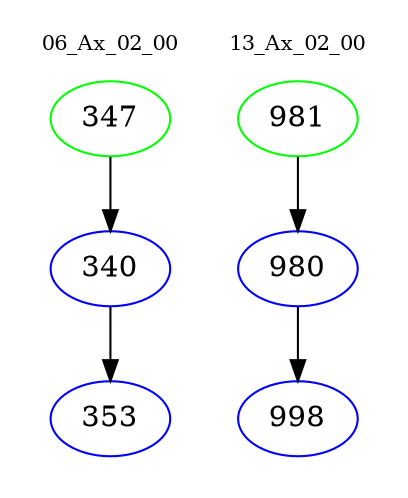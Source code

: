 digraph{
subgraph cluster_0 {
color = white
label = "06_Ax_02_00";
fontsize=10;
T0_347 [label="347", color="green"]
T0_347 -> T0_340 [color="black"]
T0_340 [label="340", color="blue"]
T0_340 -> T0_353 [color="black"]
T0_353 [label="353", color="blue"]
}
subgraph cluster_1 {
color = white
label = "13_Ax_02_00";
fontsize=10;
T1_981 [label="981", color="green"]
T1_981 -> T1_980 [color="black"]
T1_980 [label="980", color="blue"]
T1_980 -> T1_998 [color="black"]
T1_998 [label="998", color="blue"]
}
}
